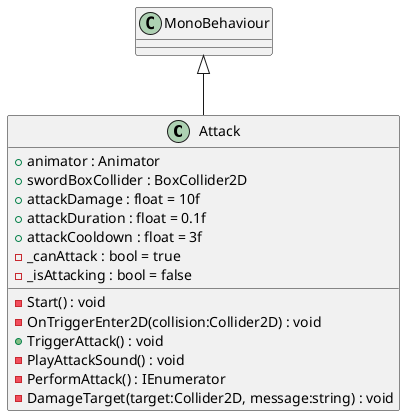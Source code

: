 @startuml
class Attack {
    + animator : Animator
    + swordBoxCollider : BoxCollider2D
    + attackDamage : float = 10f
    + attackDuration : float = 0.1f
    + attackCooldown : float = 3f
    - _canAttack : bool = true
    - _isAttacking : bool = false
    - Start() : void
    - OnTriggerEnter2D(collision:Collider2D) : void
    + TriggerAttack() : void
    - PlayAttackSound() : void
    - PerformAttack() : IEnumerator
    - DamageTarget(target:Collider2D, message:string) : void
}
MonoBehaviour <|-- Attack
@enduml
